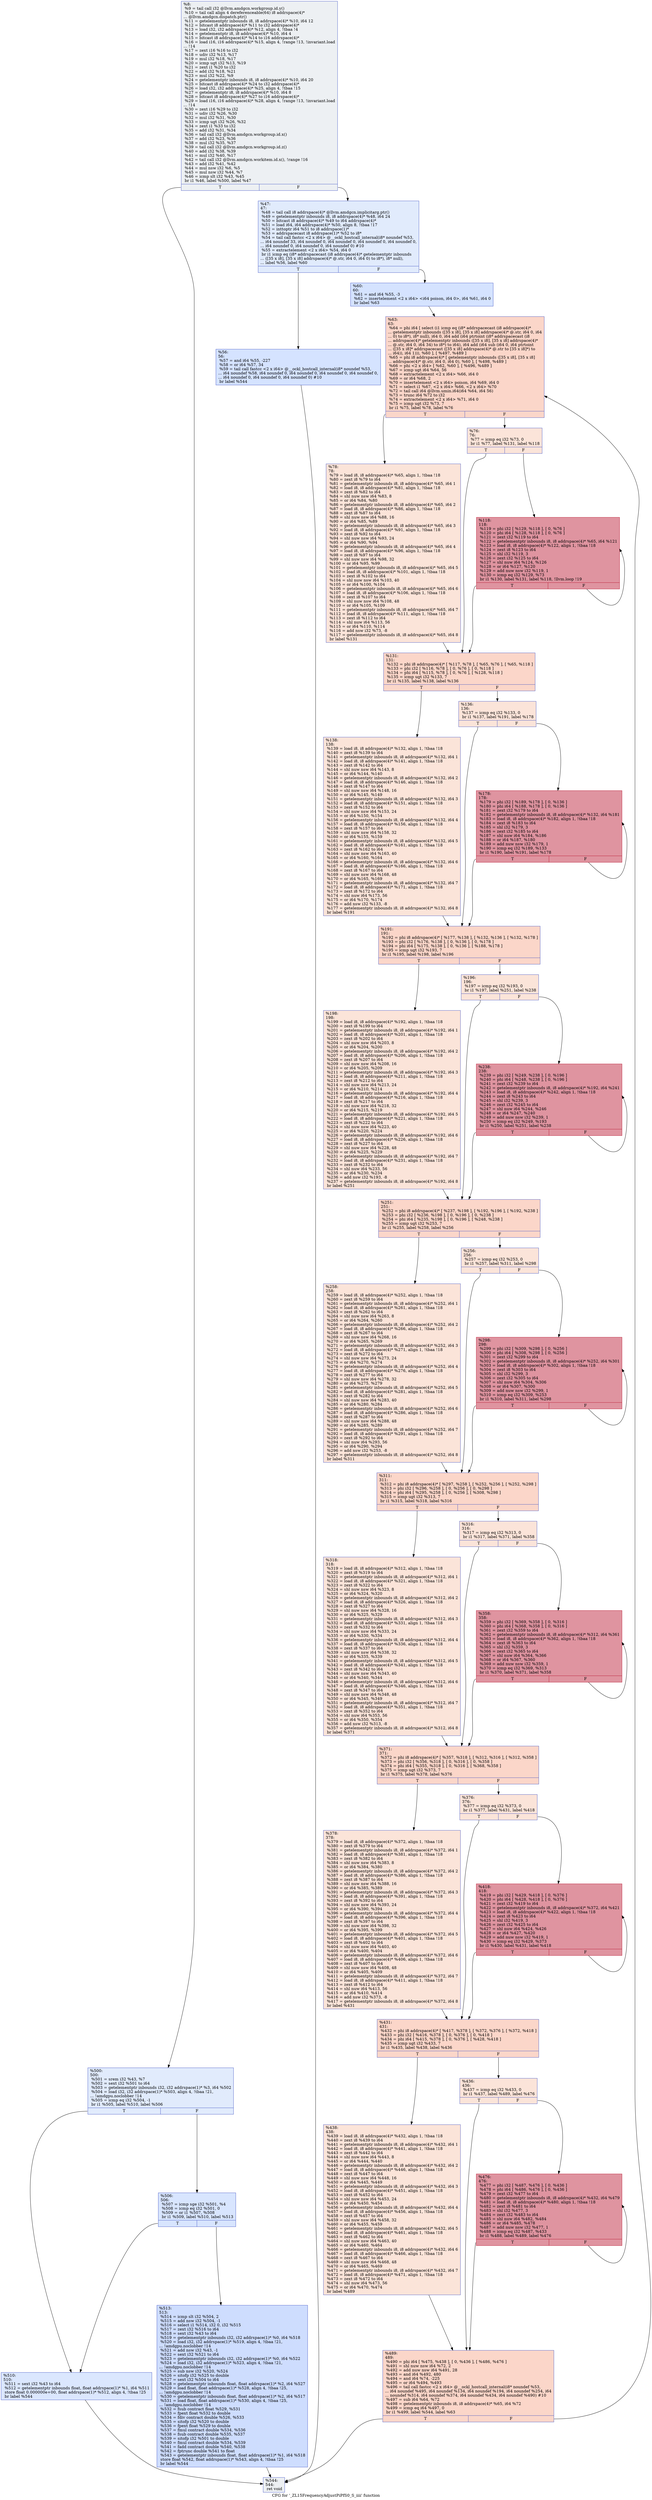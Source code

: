 digraph "CFG for '_ZL15FrequencyAdjustPiPfS0_S_iiii' function" {
	label="CFG for '_ZL15FrequencyAdjustPiPfS0_S_iiii' function";

	Node0x4eaf490 [shape=record,color="#3d50c3ff", style=filled, fillcolor="#d6dce470",label="{%8:\l  %9 = tail call i32 @llvm.amdgcn.workgroup.id.y()\l  %10 = tail call align 4 dereferenceable(64) i8 addrspace(4)*\l... @llvm.amdgcn.dispatch.ptr()\l  %11 = getelementptr inbounds i8, i8 addrspace(4)* %10, i64 12\l  %12 = bitcast i8 addrspace(4)* %11 to i32 addrspace(4)*\l  %13 = load i32, i32 addrspace(4)* %12, align 4, !tbaa !4\l  %14 = getelementptr i8, i8 addrspace(4)* %10, i64 4\l  %15 = bitcast i8 addrspace(4)* %14 to i16 addrspace(4)*\l  %16 = load i16, i16 addrspace(4)* %15, align 4, !range !13, !invariant.load\l... !14\l  %17 = zext i16 %16 to i32\l  %18 = udiv i32 %13, %17\l  %19 = mul i32 %18, %17\l  %20 = icmp ugt i32 %13, %19\l  %21 = zext i1 %20 to i32\l  %22 = add i32 %18, %21\l  %23 = mul i32 %22, %9\l  %24 = getelementptr inbounds i8, i8 addrspace(4)* %10, i64 20\l  %25 = bitcast i8 addrspace(4)* %24 to i32 addrspace(4)*\l  %26 = load i32, i32 addrspace(4)* %25, align 4, !tbaa !15\l  %27 = getelementptr i8, i8 addrspace(4)* %10, i64 8\l  %28 = bitcast i8 addrspace(4)* %27 to i16 addrspace(4)*\l  %29 = load i16, i16 addrspace(4)* %28, align 4, !range !13, !invariant.load\l... !14\l  %30 = zext i16 %29 to i32\l  %31 = udiv i32 %26, %30\l  %32 = mul i32 %31, %30\l  %33 = icmp ugt i32 %26, %32\l  %34 = zext i1 %33 to i32\l  %35 = add i32 %31, %34\l  %36 = tail call i32 @llvm.amdgcn.workgroup.id.x()\l  %37 = add i32 %23, %36\l  %38 = mul i32 %35, %37\l  %39 = tail call i32 @llvm.amdgcn.workgroup.id.z()\l  %40 = add i32 %38, %39\l  %41 = mul i32 %40, %17\l  %42 = tail call i32 @llvm.amdgcn.workitem.id.x(), !range !16\l  %43 = add i32 %41, %42\l  %44 = mul nsw i32 %6, %5\l  %45 = mul nsw i32 %44, %7\l  %46 = icmp slt i32 %43, %45\l  br i1 %46, label %500, label %47\l|{<s0>T|<s1>F}}"];
	Node0x4eaf490:s0 -> Node0x4eb3680;
	Node0x4eaf490:s1 -> Node0x4eb3710;
	Node0x4eb3710 [shape=record,color="#3d50c3ff", style=filled, fillcolor="#bbd1f870",label="{%47:\l47:                                               \l  %48 = tail call i8 addrspace(4)* @llvm.amdgcn.implicitarg.ptr()\l  %49 = getelementptr inbounds i8, i8 addrspace(4)* %48, i64 24\l  %50 = bitcast i8 addrspace(4)* %49 to i64 addrspace(4)*\l  %51 = load i64, i64 addrspace(4)* %50, align 8, !tbaa !17\l  %52 = inttoptr i64 %51 to i8 addrspace(1)*\l  %53 = addrspacecast i8 addrspace(1)* %52 to i8*\l  %54 = tail call fastcc \<2 x i64\> @__ockl_hostcall_internal(i8* noundef %53,\l... i64 noundef 33, i64 noundef 0, i64 noundef 0, i64 noundef 0, i64 noundef 0,\l... i64 noundef 0, i64 noundef 0, i64 noundef 0) #10\l  %55 = extractelement \<2 x i64\> %54, i64 0\l  br i1 icmp eq (i8* addrspacecast (i8 addrspace(4)* getelementptr inbounds\l... ([35 x i8], [35 x i8] addrspace(4)* @.str, i64 0, i64 0) to i8*), i8* null),\l... label %56, label %60\l|{<s0>T|<s1>F}}"];
	Node0x4eb3710:s0 -> Node0x4eb4640;
	Node0x4eb3710:s1 -> Node0x4eb5030;
	Node0x4eb4640 [shape=record,color="#3d50c3ff", style=filled, fillcolor="#a1c0ff70",label="{%56:\l56:                                               \l  %57 = and i64 %55, -227\l  %58 = or i64 %57, 34\l  %59 = tail call fastcc \<2 x i64\> @__ockl_hostcall_internal(i8* noundef %53,\l... i64 noundef %58, i64 noundef 0, i64 noundef 0, i64 noundef 0, i64 noundef 0,\l... i64 noundef 0, i64 noundef 0, i64 noundef 0) #10\l  br label %544\l}"];
	Node0x4eb4640 -> Node0x4eb52f0;
	Node0x4eb5030 [shape=record,color="#3d50c3ff", style=filled, fillcolor="#a1c0ff70",label="{%60:\l60:                                               \l  %61 = and i64 %55, -3\l  %62 = insertelement \<2 x i64\> \<i64 poison, i64 0\>, i64 %61, i64 0\l  br label %63\l}"];
	Node0x4eb5030 -> Node0x4eb5e00;
	Node0x4eb5e00 [shape=record,color="#3d50c3ff", style=filled, fillcolor="#f6a38570",label="{%63:\l63:                                               \l  %64 = phi i64 [ select (i1 icmp eq (i8* addrspacecast (i8 addrspace(4)*\l... getelementptr inbounds ([35 x i8], [35 x i8] addrspace(4)* @.str, i64 0, i64\l... 0) to i8*), i8* null), i64 0, i64 add (i64 ptrtoint (i8* addrspacecast (i8\l... addrspace(4)* getelementptr inbounds ([35 x i8], [35 x i8] addrspace(4)*\l... @.str, i64 0, i64 34) to i8*) to i64), i64 add (i64 sub (i64 0, i64 ptrtoint\l... ([35 x i8]* addrspacecast ([35 x i8] addrspace(4)* @.str to [35 x i8]*) to\l... i64)), i64 1))), %60 ], [ %497, %489 ]\l  %65 = phi i8 addrspace(4)* [ getelementptr inbounds ([35 x i8], [35 x i8]\l... addrspace(4)* @.str, i64 0, i64 0), %60 ], [ %498, %489 ]\l  %66 = phi \<2 x i64\> [ %62, %60 ], [ %496, %489 ]\l  %67 = icmp ugt i64 %64, 56\l  %68 = extractelement \<2 x i64\> %66, i64 0\l  %69 = or i64 %68, 2\l  %70 = insertelement \<2 x i64\> poison, i64 %69, i64 0\l  %71 = select i1 %67, \<2 x i64\> %66, \<2 x i64\> %70\l  %72 = tail call i64 @llvm.umin.i64(i64 %64, i64 56)\l  %73 = trunc i64 %72 to i32\l  %74 = extractelement \<2 x i64\> %71, i64 0\l  %75 = icmp ugt i32 %73, 7\l  br i1 %75, label %78, label %76\l|{<s0>T|<s1>F}}"];
	Node0x4eb5e00:s0 -> Node0x4eb6f40;
	Node0x4eb5e00:s1 -> Node0x4eb6fd0;
	Node0x4eb6fd0 [shape=record,color="#3d50c3ff", style=filled, fillcolor="#f5c1a970",label="{%76:\l76:                                               \l  %77 = icmp eq i32 %73, 0\l  br i1 %77, label %131, label %118\l|{<s0>T|<s1>F}}"];
	Node0x4eb6fd0:s0 -> Node0x4eb71d0;
	Node0x4eb6fd0:s1 -> Node0x4eb7220;
	Node0x4eb6f40 [shape=record,color="#3d50c3ff", style=filled, fillcolor="#f5c1a970",label="{%78:\l78:                                               \l  %79 = load i8, i8 addrspace(4)* %65, align 1, !tbaa !18\l  %80 = zext i8 %79 to i64\l  %81 = getelementptr inbounds i8, i8 addrspace(4)* %65, i64 1\l  %82 = load i8, i8 addrspace(4)* %81, align 1, !tbaa !18\l  %83 = zext i8 %82 to i64\l  %84 = shl nuw nsw i64 %83, 8\l  %85 = or i64 %84, %80\l  %86 = getelementptr inbounds i8, i8 addrspace(4)* %65, i64 2\l  %87 = load i8, i8 addrspace(4)* %86, align 1, !tbaa !18\l  %88 = zext i8 %87 to i64\l  %89 = shl nuw nsw i64 %88, 16\l  %90 = or i64 %85, %89\l  %91 = getelementptr inbounds i8, i8 addrspace(4)* %65, i64 3\l  %92 = load i8, i8 addrspace(4)* %91, align 1, !tbaa !18\l  %93 = zext i8 %92 to i64\l  %94 = shl nuw nsw i64 %93, 24\l  %95 = or i64 %90, %94\l  %96 = getelementptr inbounds i8, i8 addrspace(4)* %65, i64 4\l  %97 = load i8, i8 addrspace(4)* %96, align 1, !tbaa !18\l  %98 = zext i8 %97 to i64\l  %99 = shl nuw nsw i64 %98, 32\l  %100 = or i64 %95, %99\l  %101 = getelementptr inbounds i8, i8 addrspace(4)* %65, i64 5\l  %102 = load i8, i8 addrspace(4)* %101, align 1, !tbaa !18\l  %103 = zext i8 %102 to i64\l  %104 = shl nuw nsw i64 %103, 40\l  %105 = or i64 %100, %104\l  %106 = getelementptr inbounds i8, i8 addrspace(4)* %65, i64 6\l  %107 = load i8, i8 addrspace(4)* %106, align 1, !tbaa !18\l  %108 = zext i8 %107 to i64\l  %109 = shl nuw nsw i64 %108, 48\l  %110 = or i64 %105, %109\l  %111 = getelementptr inbounds i8, i8 addrspace(4)* %65, i64 7\l  %112 = load i8, i8 addrspace(4)* %111, align 1, !tbaa !18\l  %113 = zext i8 %112 to i64\l  %114 = shl nuw i64 %113, 56\l  %115 = or i64 %110, %114\l  %116 = add nsw i32 %73, -8\l  %117 = getelementptr inbounds i8, i8 addrspace(4)* %65, i64 8\l  br label %131\l}"];
	Node0x4eb6f40 -> Node0x4eb71d0;
	Node0x4eb7220 [shape=record,color="#b70d28ff", style=filled, fillcolor="#b70d2870",label="{%118:\l118:                                              \l  %119 = phi i32 [ %129, %118 ], [ 0, %76 ]\l  %120 = phi i64 [ %128, %118 ], [ 0, %76 ]\l  %121 = zext i32 %119 to i64\l  %122 = getelementptr inbounds i8, i8 addrspace(4)* %65, i64 %121\l  %123 = load i8, i8 addrspace(4)* %122, align 1, !tbaa !18\l  %124 = zext i8 %123 to i64\l  %125 = shl i32 %119, 3\l  %126 = zext i32 %125 to i64\l  %127 = shl nuw i64 %124, %126\l  %128 = or i64 %127, %120\l  %129 = add nuw nsw i32 %119, 1\l  %130 = icmp eq i32 %129, %73\l  br i1 %130, label %131, label %118, !llvm.loop !19\l|{<s0>T|<s1>F}}"];
	Node0x4eb7220:s0 -> Node0x4eb71d0;
	Node0x4eb7220:s1 -> Node0x4eb7220;
	Node0x4eb71d0 [shape=record,color="#3d50c3ff", style=filled, fillcolor="#f6a38570",label="{%131:\l131:                                              \l  %132 = phi i8 addrspace(4)* [ %117, %78 ], [ %65, %76 ], [ %65, %118 ]\l  %133 = phi i32 [ %116, %78 ], [ 0, %76 ], [ 0, %118 ]\l  %134 = phi i64 [ %115, %78 ], [ 0, %76 ], [ %128, %118 ]\l  %135 = icmp ugt i32 %133, 7\l  br i1 %135, label %138, label %136\l|{<s0>T|<s1>F}}"];
	Node0x4eb71d0:s0 -> Node0x4eba0e0;
	Node0x4eb71d0:s1 -> Node0x4eba130;
	Node0x4eba130 [shape=record,color="#3d50c3ff", style=filled, fillcolor="#f5c1a970",label="{%136:\l136:                                              \l  %137 = icmp eq i32 %133, 0\l  br i1 %137, label %191, label %178\l|{<s0>T|<s1>F}}"];
	Node0x4eba130:s0 -> Node0x4eba300;
	Node0x4eba130:s1 -> Node0x4eba350;
	Node0x4eba0e0 [shape=record,color="#3d50c3ff", style=filled, fillcolor="#f5c1a970",label="{%138:\l138:                                              \l  %139 = load i8, i8 addrspace(4)* %132, align 1, !tbaa !18\l  %140 = zext i8 %139 to i64\l  %141 = getelementptr inbounds i8, i8 addrspace(4)* %132, i64 1\l  %142 = load i8, i8 addrspace(4)* %141, align 1, !tbaa !18\l  %143 = zext i8 %142 to i64\l  %144 = shl nuw nsw i64 %143, 8\l  %145 = or i64 %144, %140\l  %146 = getelementptr inbounds i8, i8 addrspace(4)* %132, i64 2\l  %147 = load i8, i8 addrspace(4)* %146, align 1, !tbaa !18\l  %148 = zext i8 %147 to i64\l  %149 = shl nuw nsw i64 %148, 16\l  %150 = or i64 %145, %149\l  %151 = getelementptr inbounds i8, i8 addrspace(4)* %132, i64 3\l  %152 = load i8, i8 addrspace(4)* %151, align 1, !tbaa !18\l  %153 = zext i8 %152 to i64\l  %154 = shl nuw nsw i64 %153, 24\l  %155 = or i64 %150, %154\l  %156 = getelementptr inbounds i8, i8 addrspace(4)* %132, i64 4\l  %157 = load i8, i8 addrspace(4)* %156, align 1, !tbaa !18\l  %158 = zext i8 %157 to i64\l  %159 = shl nuw nsw i64 %158, 32\l  %160 = or i64 %155, %159\l  %161 = getelementptr inbounds i8, i8 addrspace(4)* %132, i64 5\l  %162 = load i8, i8 addrspace(4)* %161, align 1, !tbaa !18\l  %163 = zext i8 %162 to i64\l  %164 = shl nuw nsw i64 %163, 40\l  %165 = or i64 %160, %164\l  %166 = getelementptr inbounds i8, i8 addrspace(4)* %132, i64 6\l  %167 = load i8, i8 addrspace(4)* %166, align 1, !tbaa !18\l  %168 = zext i8 %167 to i64\l  %169 = shl nuw nsw i64 %168, 48\l  %170 = or i64 %165, %169\l  %171 = getelementptr inbounds i8, i8 addrspace(4)* %132, i64 7\l  %172 = load i8, i8 addrspace(4)* %171, align 1, !tbaa !18\l  %173 = zext i8 %172 to i64\l  %174 = shl nuw i64 %173, 56\l  %175 = or i64 %170, %174\l  %176 = add nsw i32 %133, -8\l  %177 = getelementptr inbounds i8, i8 addrspace(4)* %132, i64 8\l  br label %191\l}"];
	Node0x4eba0e0 -> Node0x4eba300;
	Node0x4eba350 [shape=record,color="#b70d28ff", style=filled, fillcolor="#b70d2870",label="{%178:\l178:                                              \l  %179 = phi i32 [ %189, %178 ], [ 0, %136 ]\l  %180 = phi i64 [ %188, %178 ], [ 0, %136 ]\l  %181 = zext i32 %179 to i64\l  %182 = getelementptr inbounds i8, i8 addrspace(4)* %132, i64 %181\l  %183 = load i8, i8 addrspace(4)* %182, align 1, !tbaa !18\l  %184 = zext i8 %183 to i64\l  %185 = shl i32 %179, 3\l  %186 = zext i32 %185 to i64\l  %187 = shl nuw i64 %184, %186\l  %188 = or i64 %187, %180\l  %189 = add nuw nsw i32 %179, 1\l  %190 = icmp eq i32 %189, %133\l  br i1 %190, label %191, label %178\l|{<s0>T|<s1>F}}"];
	Node0x4eba350:s0 -> Node0x4eba300;
	Node0x4eba350:s1 -> Node0x4eba350;
	Node0x4eba300 [shape=record,color="#3d50c3ff", style=filled, fillcolor="#f6a38570",label="{%191:\l191:                                              \l  %192 = phi i8 addrspace(4)* [ %177, %138 ], [ %132, %136 ], [ %132, %178 ]\l  %193 = phi i32 [ %176, %138 ], [ 0, %136 ], [ 0, %178 ]\l  %194 = phi i64 [ %175, %138 ], [ 0, %136 ], [ %188, %178 ]\l  %195 = icmp ugt i32 %193, 7\l  br i1 %195, label %198, label %196\l|{<s0>T|<s1>F}}"];
	Node0x4eba300:s0 -> Node0x4ebc410;
	Node0x4eba300:s1 -> Node0x4ebc460;
	Node0x4ebc460 [shape=record,color="#3d50c3ff", style=filled, fillcolor="#f5c1a970",label="{%196:\l196:                                              \l  %197 = icmp eq i32 %193, 0\l  br i1 %197, label %251, label %238\l|{<s0>T|<s1>F}}"];
	Node0x4ebc460:s0 -> Node0x4ebc5f0;
	Node0x4ebc460:s1 -> Node0x4ebc640;
	Node0x4ebc410 [shape=record,color="#3d50c3ff", style=filled, fillcolor="#f5c1a970",label="{%198:\l198:                                              \l  %199 = load i8, i8 addrspace(4)* %192, align 1, !tbaa !18\l  %200 = zext i8 %199 to i64\l  %201 = getelementptr inbounds i8, i8 addrspace(4)* %192, i64 1\l  %202 = load i8, i8 addrspace(4)* %201, align 1, !tbaa !18\l  %203 = zext i8 %202 to i64\l  %204 = shl nuw nsw i64 %203, 8\l  %205 = or i64 %204, %200\l  %206 = getelementptr inbounds i8, i8 addrspace(4)* %192, i64 2\l  %207 = load i8, i8 addrspace(4)* %206, align 1, !tbaa !18\l  %208 = zext i8 %207 to i64\l  %209 = shl nuw nsw i64 %208, 16\l  %210 = or i64 %205, %209\l  %211 = getelementptr inbounds i8, i8 addrspace(4)* %192, i64 3\l  %212 = load i8, i8 addrspace(4)* %211, align 1, !tbaa !18\l  %213 = zext i8 %212 to i64\l  %214 = shl nuw nsw i64 %213, 24\l  %215 = or i64 %210, %214\l  %216 = getelementptr inbounds i8, i8 addrspace(4)* %192, i64 4\l  %217 = load i8, i8 addrspace(4)* %216, align 1, !tbaa !18\l  %218 = zext i8 %217 to i64\l  %219 = shl nuw nsw i64 %218, 32\l  %220 = or i64 %215, %219\l  %221 = getelementptr inbounds i8, i8 addrspace(4)* %192, i64 5\l  %222 = load i8, i8 addrspace(4)* %221, align 1, !tbaa !18\l  %223 = zext i8 %222 to i64\l  %224 = shl nuw nsw i64 %223, 40\l  %225 = or i64 %220, %224\l  %226 = getelementptr inbounds i8, i8 addrspace(4)* %192, i64 6\l  %227 = load i8, i8 addrspace(4)* %226, align 1, !tbaa !18\l  %228 = zext i8 %227 to i64\l  %229 = shl nuw nsw i64 %228, 48\l  %230 = or i64 %225, %229\l  %231 = getelementptr inbounds i8, i8 addrspace(4)* %192, i64 7\l  %232 = load i8, i8 addrspace(4)* %231, align 1, !tbaa !18\l  %233 = zext i8 %232 to i64\l  %234 = shl nuw i64 %233, 56\l  %235 = or i64 %230, %234\l  %236 = add nsw i32 %193, -8\l  %237 = getelementptr inbounds i8, i8 addrspace(4)* %192, i64 8\l  br label %251\l}"];
	Node0x4ebc410 -> Node0x4ebc5f0;
	Node0x4ebc640 [shape=record,color="#b70d28ff", style=filled, fillcolor="#b70d2870",label="{%238:\l238:                                              \l  %239 = phi i32 [ %249, %238 ], [ 0, %196 ]\l  %240 = phi i64 [ %248, %238 ], [ 0, %196 ]\l  %241 = zext i32 %239 to i64\l  %242 = getelementptr inbounds i8, i8 addrspace(4)* %192, i64 %241\l  %243 = load i8, i8 addrspace(4)* %242, align 1, !tbaa !18\l  %244 = zext i8 %243 to i64\l  %245 = shl i32 %239, 3\l  %246 = zext i32 %245 to i64\l  %247 = shl nuw i64 %244, %246\l  %248 = or i64 %247, %240\l  %249 = add nuw nsw i32 %239, 1\l  %250 = icmp eq i32 %249, %193\l  br i1 %250, label %251, label %238\l|{<s0>T|<s1>F}}"];
	Node0x4ebc640:s0 -> Node0x4ebc5f0;
	Node0x4ebc640:s1 -> Node0x4ebc640;
	Node0x4ebc5f0 [shape=record,color="#3d50c3ff", style=filled, fillcolor="#f6a38570",label="{%251:\l251:                                              \l  %252 = phi i8 addrspace(4)* [ %237, %198 ], [ %192, %196 ], [ %192, %238 ]\l  %253 = phi i32 [ %236, %198 ], [ 0, %196 ], [ 0, %238 ]\l  %254 = phi i64 [ %235, %198 ], [ 0, %196 ], [ %248, %238 ]\l  %255 = icmp ugt i32 %253, 7\l  br i1 %255, label %258, label %256\l|{<s0>T|<s1>F}}"];
	Node0x4ebc5f0:s0 -> Node0x4ebe660;
	Node0x4ebc5f0:s1 -> Node0x4ebe6b0;
	Node0x4ebe6b0 [shape=record,color="#3d50c3ff", style=filled, fillcolor="#f5c1a970",label="{%256:\l256:                                              \l  %257 = icmp eq i32 %253, 0\l  br i1 %257, label %311, label %298\l|{<s0>T|<s1>F}}"];
	Node0x4ebe6b0:s0 -> Node0x4eb97d0;
	Node0x4ebe6b0:s1 -> Node0x4eb9820;
	Node0x4ebe660 [shape=record,color="#3d50c3ff", style=filled, fillcolor="#f5c1a970",label="{%258:\l258:                                              \l  %259 = load i8, i8 addrspace(4)* %252, align 1, !tbaa !18\l  %260 = zext i8 %259 to i64\l  %261 = getelementptr inbounds i8, i8 addrspace(4)* %252, i64 1\l  %262 = load i8, i8 addrspace(4)* %261, align 1, !tbaa !18\l  %263 = zext i8 %262 to i64\l  %264 = shl nuw nsw i64 %263, 8\l  %265 = or i64 %264, %260\l  %266 = getelementptr inbounds i8, i8 addrspace(4)* %252, i64 2\l  %267 = load i8, i8 addrspace(4)* %266, align 1, !tbaa !18\l  %268 = zext i8 %267 to i64\l  %269 = shl nuw nsw i64 %268, 16\l  %270 = or i64 %265, %269\l  %271 = getelementptr inbounds i8, i8 addrspace(4)* %252, i64 3\l  %272 = load i8, i8 addrspace(4)* %271, align 1, !tbaa !18\l  %273 = zext i8 %272 to i64\l  %274 = shl nuw nsw i64 %273, 24\l  %275 = or i64 %270, %274\l  %276 = getelementptr inbounds i8, i8 addrspace(4)* %252, i64 4\l  %277 = load i8, i8 addrspace(4)* %276, align 1, !tbaa !18\l  %278 = zext i8 %277 to i64\l  %279 = shl nuw nsw i64 %278, 32\l  %280 = or i64 %275, %279\l  %281 = getelementptr inbounds i8, i8 addrspace(4)* %252, i64 5\l  %282 = load i8, i8 addrspace(4)* %281, align 1, !tbaa !18\l  %283 = zext i8 %282 to i64\l  %284 = shl nuw nsw i64 %283, 40\l  %285 = or i64 %280, %284\l  %286 = getelementptr inbounds i8, i8 addrspace(4)* %252, i64 6\l  %287 = load i8, i8 addrspace(4)* %286, align 1, !tbaa !18\l  %288 = zext i8 %287 to i64\l  %289 = shl nuw nsw i64 %288, 48\l  %290 = or i64 %285, %289\l  %291 = getelementptr inbounds i8, i8 addrspace(4)* %252, i64 7\l  %292 = load i8, i8 addrspace(4)* %291, align 1, !tbaa !18\l  %293 = zext i8 %292 to i64\l  %294 = shl nuw i64 %293, 56\l  %295 = or i64 %290, %294\l  %296 = add nsw i32 %253, -8\l  %297 = getelementptr inbounds i8, i8 addrspace(4)* %252, i64 8\l  br label %311\l}"];
	Node0x4ebe660 -> Node0x4eb97d0;
	Node0x4eb9820 [shape=record,color="#b70d28ff", style=filled, fillcolor="#b70d2870",label="{%298:\l298:                                              \l  %299 = phi i32 [ %309, %298 ], [ 0, %256 ]\l  %300 = phi i64 [ %308, %298 ], [ 0, %256 ]\l  %301 = zext i32 %299 to i64\l  %302 = getelementptr inbounds i8, i8 addrspace(4)* %252, i64 %301\l  %303 = load i8, i8 addrspace(4)* %302, align 1, !tbaa !18\l  %304 = zext i8 %303 to i64\l  %305 = shl i32 %299, 3\l  %306 = zext i32 %305 to i64\l  %307 = shl nuw i64 %304, %306\l  %308 = or i64 %307, %300\l  %309 = add nuw nsw i32 %299, 1\l  %310 = icmp eq i32 %309, %253\l  br i1 %310, label %311, label %298\l|{<s0>T|<s1>F}}"];
	Node0x4eb9820:s0 -> Node0x4eb97d0;
	Node0x4eb9820:s1 -> Node0x4eb9820;
	Node0x4eb97d0 [shape=record,color="#3d50c3ff", style=filled, fillcolor="#f6a38570",label="{%311:\l311:                                              \l  %312 = phi i8 addrspace(4)* [ %297, %258 ], [ %252, %256 ], [ %252, %298 ]\l  %313 = phi i32 [ %296, %258 ], [ 0, %256 ], [ 0, %298 ]\l  %314 = phi i64 [ %295, %258 ], [ 0, %256 ], [ %308, %298 ]\l  %315 = icmp ugt i32 %313, 7\l  br i1 %315, label %318, label %316\l|{<s0>T|<s1>F}}"];
	Node0x4eb97d0:s0 -> Node0x4ec10c0;
	Node0x4eb97d0:s1 -> Node0x4ec1110;
	Node0x4ec1110 [shape=record,color="#3d50c3ff", style=filled, fillcolor="#f5c1a970",label="{%316:\l316:                                              \l  %317 = icmp eq i32 %313, 0\l  br i1 %317, label %371, label %358\l|{<s0>T|<s1>F}}"];
	Node0x4ec1110:s0 -> Node0x4ec12a0;
	Node0x4ec1110:s1 -> Node0x4ec12f0;
	Node0x4ec10c0 [shape=record,color="#3d50c3ff", style=filled, fillcolor="#f5c1a970",label="{%318:\l318:                                              \l  %319 = load i8, i8 addrspace(4)* %312, align 1, !tbaa !18\l  %320 = zext i8 %319 to i64\l  %321 = getelementptr inbounds i8, i8 addrspace(4)* %312, i64 1\l  %322 = load i8, i8 addrspace(4)* %321, align 1, !tbaa !18\l  %323 = zext i8 %322 to i64\l  %324 = shl nuw nsw i64 %323, 8\l  %325 = or i64 %324, %320\l  %326 = getelementptr inbounds i8, i8 addrspace(4)* %312, i64 2\l  %327 = load i8, i8 addrspace(4)* %326, align 1, !tbaa !18\l  %328 = zext i8 %327 to i64\l  %329 = shl nuw nsw i64 %328, 16\l  %330 = or i64 %325, %329\l  %331 = getelementptr inbounds i8, i8 addrspace(4)* %312, i64 3\l  %332 = load i8, i8 addrspace(4)* %331, align 1, !tbaa !18\l  %333 = zext i8 %332 to i64\l  %334 = shl nuw nsw i64 %333, 24\l  %335 = or i64 %330, %334\l  %336 = getelementptr inbounds i8, i8 addrspace(4)* %312, i64 4\l  %337 = load i8, i8 addrspace(4)* %336, align 1, !tbaa !18\l  %338 = zext i8 %337 to i64\l  %339 = shl nuw nsw i64 %338, 32\l  %340 = or i64 %335, %339\l  %341 = getelementptr inbounds i8, i8 addrspace(4)* %312, i64 5\l  %342 = load i8, i8 addrspace(4)* %341, align 1, !tbaa !18\l  %343 = zext i8 %342 to i64\l  %344 = shl nuw nsw i64 %343, 40\l  %345 = or i64 %340, %344\l  %346 = getelementptr inbounds i8, i8 addrspace(4)* %312, i64 6\l  %347 = load i8, i8 addrspace(4)* %346, align 1, !tbaa !18\l  %348 = zext i8 %347 to i64\l  %349 = shl nuw nsw i64 %348, 48\l  %350 = or i64 %345, %349\l  %351 = getelementptr inbounds i8, i8 addrspace(4)* %312, i64 7\l  %352 = load i8, i8 addrspace(4)* %351, align 1, !tbaa !18\l  %353 = zext i8 %352 to i64\l  %354 = shl nuw i64 %353, 56\l  %355 = or i64 %350, %354\l  %356 = add nsw i32 %313, -8\l  %357 = getelementptr inbounds i8, i8 addrspace(4)* %312, i64 8\l  br label %371\l}"];
	Node0x4ec10c0 -> Node0x4ec12a0;
	Node0x4ec12f0 [shape=record,color="#b70d28ff", style=filled, fillcolor="#b70d2870",label="{%358:\l358:                                              \l  %359 = phi i32 [ %369, %358 ], [ 0, %316 ]\l  %360 = phi i64 [ %368, %358 ], [ 0, %316 ]\l  %361 = zext i32 %359 to i64\l  %362 = getelementptr inbounds i8, i8 addrspace(4)* %312, i64 %361\l  %363 = load i8, i8 addrspace(4)* %362, align 1, !tbaa !18\l  %364 = zext i8 %363 to i64\l  %365 = shl i32 %359, 3\l  %366 = zext i32 %365 to i64\l  %367 = shl nuw i64 %364, %366\l  %368 = or i64 %367, %360\l  %369 = add nuw nsw i32 %359, 1\l  %370 = icmp eq i32 %369, %313\l  br i1 %370, label %371, label %358\l|{<s0>T|<s1>F}}"];
	Node0x4ec12f0:s0 -> Node0x4ec12a0;
	Node0x4ec12f0:s1 -> Node0x4ec12f0;
	Node0x4ec12a0 [shape=record,color="#3d50c3ff", style=filled, fillcolor="#f6a38570",label="{%371:\l371:                                              \l  %372 = phi i8 addrspace(4)* [ %357, %318 ], [ %312, %316 ], [ %312, %358 ]\l  %373 = phi i32 [ %356, %318 ], [ 0, %316 ], [ 0, %358 ]\l  %374 = phi i64 [ %355, %318 ], [ 0, %316 ], [ %368, %358 ]\l  %375 = icmp ugt i32 %373, 7\l  br i1 %375, label %378, label %376\l|{<s0>T|<s1>F}}"];
	Node0x4ec12a0:s0 -> Node0x4ec3d40;
	Node0x4ec12a0:s1 -> Node0x4ec3d90;
	Node0x4ec3d90 [shape=record,color="#3d50c3ff", style=filled, fillcolor="#f5c1a970",label="{%376:\l376:                                              \l  %377 = icmp eq i32 %373, 0\l  br i1 %377, label %431, label %418\l|{<s0>T|<s1>F}}"];
	Node0x4ec3d90:s0 -> Node0x4ec3f20;
	Node0x4ec3d90:s1 -> Node0x4ec3f70;
	Node0x4ec3d40 [shape=record,color="#3d50c3ff", style=filled, fillcolor="#f5c1a970",label="{%378:\l378:                                              \l  %379 = load i8, i8 addrspace(4)* %372, align 1, !tbaa !18\l  %380 = zext i8 %379 to i64\l  %381 = getelementptr inbounds i8, i8 addrspace(4)* %372, i64 1\l  %382 = load i8, i8 addrspace(4)* %381, align 1, !tbaa !18\l  %383 = zext i8 %382 to i64\l  %384 = shl nuw nsw i64 %383, 8\l  %385 = or i64 %384, %380\l  %386 = getelementptr inbounds i8, i8 addrspace(4)* %372, i64 2\l  %387 = load i8, i8 addrspace(4)* %386, align 1, !tbaa !18\l  %388 = zext i8 %387 to i64\l  %389 = shl nuw nsw i64 %388, 16\l  %390 = or i64 %385, %389\l  %391 = getelementptr inbounds i8, i8 addrspace(4)* %372, i64 3\l  %392 = load i8, i8 addrspace(4)* %391, align 1, !tbaa !18\l  %393 = zext i8 %392 to i64\l  %394 = shl nuw nsw i64 %393, 24\l  %395 = or i64 %390, %394\l  %396 = getelementptr inbounds i8, i8 addrspace(4)* %372, i64 4\l  %397 = load i8, i8 addrspace(4)* %396, align 1, !tbaa !18\l  %398 = zext i8 %397 to i64\l  %399 = shl nuw nsw i64 %398, 32\l  %400 = or i64 %395, %399\l  %401 = getelementptr inbounds i8, i8 addrspace(4)* %372, i64 5\l  %402 = load i8, i8 addrspace(4)* %401, align 1, !tbaa !18\l  %403 = zext i8 %402 to i64\l  %404 = shl nuw nsw i64 %403, 40\l  %405 = or i64 %400, %404\l  %406 = getelementptr inbounds i8, i8 addrspace(4)* %372, i64 6\l  %407 = load i8, i8 addrspace(4)* %406, align 1, !tbaa !18\l  %408 = zext i8 %407 to i64\l  %409 = shl nuw nsw i64 %408, 48\l  %410 = or i64 %405, %409\l  %411 = getelementptr inbounds i8, i8 addrspace(4)* %372, i64 7\l  %412 = load i8, i8 addrspace(4)* %411, align 1, !tbaa !18\l  %413 = zext i8 %412 to i64\l  %414 = shl nuw i64 %413, 56\l  %415 = or i64 %410, %414\l  %416 = add nsw i32 %373, -8\l  %417 = getelementptr inbounds i8, i8 addrspace(4)* %372, i64 8\l  br label %431\l}"];
	Node0x4ec3d40 -> Node0x4ec3f20;
	Node0x4ec3f70 [shape=record,color="#b70d28ff", style=filled, fillcolor="#b70d2870",label="{%418:\l418:                                              \l  %419 = phi i32 [ %429, %418 ], [ 0, %376 ]\l  %420 = phi i64 [ %428, %418 ], [ 0, %376 ]\l  %421 = zext i32 %419 to i64\l  %422 = getelementptr inbounds i8, i8 addrspace(4)* %372, i64 %421\l  %423 = load i8, i8 addrspace(4)* %422, align 1, !tbaa !18\l  %424 = zext i8 %423 to i64\l  %425 = shl i32 %419, 3\l  %426 = zext i32 %425 to i64\l  %427 = shl nuw i64 %424, %426\l  %428 = or i64 %427, %420\l  %429 = add nuw nsw i32 %419, 1\l  %430 = icmp eq i32 %429, %373\l  br i1 %430, label %431, label %418\l|{<s0>T|<s1>F}}"];
	Node0x4ec3f70:s0 -> Node0x4ec3f20;
	Node0x4ec3f70:s1 -> Node0x4ec3f70;
	Node0x4ec3f20 [shape=record,color="#3d50c3ff", style=filled, fillcolor="#f6a38570",label="{%431:\l431:                                              \l  %432 = phi i8 addrspace(4)* [ %417, %378 ], [ %372, %376 ], [ %372, %418 ]\l  %433 = phi i32 [ %416, %378 ], [ 0, %376 ], [ 0, %418 ]\l  %434 = phi i64 [ %415, %378 ], [ 0, %376 ], [ %428, %418 ]\l  %435 = icmp ugt i32 %433, 7\l  br i1 %435, label %438, label %436\l|{<s0>T|<s1>F}}"];
	Node0x4ec3f20:s0 -> Node0x4ec65a0;
	Node0x4ec3f20:s1 -> Node0x4ec65f0;
	Node0x4ec65f0 [shape=record,color="#3d50c3ff", style=filled, fillcolor="#f5c1a970",label="{%436:\l436:                                              \l  %437 = icmp eq i32 %433, 0\l  br i1 %437, label %489, label %476\l|{<s0>T|<s1>F}}"];
	Node0x4ec65f0:s0 -> Node0x4eb6240;
	Node0x4ec65f0:s1 -> Node0x4ec6780;
	Node0x4ec65a0 [shape=record,color="#3d50c3ff", style=filled, fillcolor="#f5c1a970",label="{%438:\l438:                                              \l  %439 = load i8, i8 addrspace(4)* %432, align 1, !tbaa !18\l  %440 = zext i8 %439 to i64\l  %441 = getelementptr inbounds i8, i8 addrspace(4)* %432, i64 1\l  %442 = load i8, i8 addrspace(4)* %441, align 1, !tbaa !18\l  %443 = zext i8 %442 to i64\l  %444 = shl nuw nsw i64 %443, 8\l  %445 = or i64 %444, %440\l  %446 = getelementptr inbounds i8, i8 addrspace(4)* %432, i64 2\l  %447 = load i8, i8 addrspace(4)* %446, align 1, !tbaa !18\l  %448 = zext i8 %447 to i64\l  %449 = shl nuw nsw i64 %448, 16\l  %450 = or i64 %445, %449\l  %451 = getelementptr inbounds i8, i8 addrspace(4)* %432, i64 3\l  %452 = load i8, i8 addrspace(4)* %451, align 1, !tbaa !18\l  %453 = zext i8 %452 to i64\l  %454 = shl nuw nsw i64 %453, 24\l  %455 = or i64 %450, %454\l  %456 = getelementptr inbounds i8, i8 addrspace(4)* %432, i64 4\l  %457 = load i8, i8 addrspace(4)* %456, align 1, !tbaa !18\l  %458 = zext i8 %457 to i64\l  %459 = shl nuw nsw i64 %458, 32\l  %460 = or i64 %455, %459\l  %461 = getelementptr inbounds i8, i8 addrspace(4)* %432, i64 5\l  %462 = load i8, i8 addrspace(4)* %461, align 1, !tbaa !18\l  %463 = zext i8 %462 to i64\l  %464 = shl nuw nsw i64 %463, 40\l  %465 = or i64 %460, %464\l  %466 = getelementptr inbounds i8, i8 addrspace(4)* %432, i64 6\l  %467 = load i8, i8 addrspace(4)* %466, align 1, !tbaa !18\l  %468 = zext i8 %467 to i64\l  %469 = shl nuw nsw i64 %468, 48\l  %470 = or i64 %465, %469\l  %471 = getelementptr inbounds i8, i8 addrspace(4)* %432, i64 7\l  %472 = load i8, i8 addrspace(4)* %471, align 1, !tbaa !18\l  %473 = zext i8 %472 to i64\l  %474 = shl nuw i64 %473, 56\l  %475 = or i64 %470, %474\l  br label %489\l}"];
	Node0x4ec65a0 -> Node0x4eb6240;
	Node0x4ec6780 [shape=record,color="#b70d28ff", style=filled, fillcolor="#b70d2870",label="{%476:\l476:                                              \l  %477 = phi i32 [ %487, %476 ], [ 0, %436 ]\l  %478 = phi i64 [ %486, %476 ], [ 0, %436 ]\l  %479 = zext i32 %477 to i64\l  %480 = getelementptr inbounds i8, i8 addrspace(4)* %432, i64 %479\l  %481 = load i8, i8 addrspace(4)* %480, align 1, !tbaa !18\l  %482 = zext i8 %481 to i64\l  %483 = shl i32 %477, 3\l  %484 = zext i32 %483 to i64\l  %485 = shl nuw i64 %482, %484\l  %486 = or i64 %485, %478\l  %487 = add nuw nsw i32 %477, 1\l  %488 = icmp eq i32 %487, %433\l  br i1 %488, label %489, label %476\l|{<s0>T|<s1>F}}"];
	Node0x4ec6780:s0 -> Node0x4eb6240;
	Node0x4ec6780:s1 -> Node0x4ec6780;
	Node0x4eb6240 [shape=record,color="#3d50c3ff", style=filled, fillcolor="#f6a38570",label="{%489:\l489:                                              \l  %490 = phi i64 [ %475, %438 ], [ 0, %436 ], [ %486, %476 ]\l  %491 = shl nuw nsw i64 %72, 2\l  %492 = add nuw nsw i64 %491, 28\l  %493 = and i64 %492, 480\l  %494 = and i64 %74, -225\l  %495 = or i64 %494, %493\l  %496 = tail call fastcc \<2 x i64\> @__ockl_hostcall_internal(i8* noundef %53,\l... i64 noundef %495, i64 noundef %134, i64 noundef %194, i64 noundef %254, i64\l... noundef %314, i64 noundef %374, i64 noundef %434, i64 noundef %490) #10\l  %497 = sub i64 %64, %72\l  %498 = getelementptr inbounds i8, i8 addrspace(4)* %65, i64 %72\l  %499 = icmp eq i64 %497, 0\l  br i1 %499, label %544, label %63\l|{<s0>T|<s1>F}}"];
	Node0x4eb6240:s0 -> Node0x4eb52f0;
	Node0x4eb6240:s1 -> Node0x4eb5e00;
	Node0x4eb3680 [shape=record,color="#3d50c3ff", style=filled, fillcolor="#bbd1f870",label="{%500:\l500:                                              \l  %501 = srem i32 %43, %7\l  %502 = sext i32 %501 to i64\l  %503 = getelementptr inbounds i32, i32 addrspace(1)* %3, i64 %502\l  %504 = load i32, i32 addrspace(1)* %503, align 4, !tbaa !21,\l... !amdgpu.noclobber !14\l  %505 = icmp eq i32 %504, -1\l  br i1 %505, label %510, label %506\l|{<s0>T|<s1>F}}"];
	Node0x4eb3680:s0 -> Node0x4ec91c0;
	Node0x4eb3680:s1 -> Node0x4ec9250;
	Node0x4ec9250 [shape=record,color="#3d50c3ff", style=filled, fillcolor="#a7c5fe70",label="{%506:\l506:                                              \l  %507 = icmp sge i32 %501, %4\l  %508 = icmp eq i32 %501, 0\l  %509 = or i1 %507, %508\l  br i1 %509, label %510, label %513\l|{<s0>T|<s1>F}}"];
	Node0x4ec9250:s0 -> Node0x4ec91c0;
	Node0x4ec9250:s1 -> Node0x4ec9540;
	Node0x4ec91c0 [shape=record,color="#3d50c3ff", style=filled, fillcolor="#aec9fc70",label="{%510:\l510:                                              \l  %511 = sext i32 %43 to i64\l  %512 = getelementptr inbounds float, float addrspace(1)* %1, i64 %511\l  store float 0.000000e+00, float addrspace(1)* %512, align 4, !tbaa !25\l  br label %544\l}"];
	Node0x4ec91c0 -> Node0x4eb52f0;
	Node0x4ec9540 [shape=record,color="#3d50c3ff", style=filled, fillcolor="#8fb1fe70",label="{%513:\l513:                                              \l  %514 = icmp slt i32 %504, 2\l  %515 = add nsw i32 %504, -1\l  %516 = select i1 %514, i32 0, i32 %515\l  %517 = zext i32 %516 to i64\l  %518 = sext i32 %43 to i64\l  %519 = getelementptr inbounds i32, i32 addrspace(1)* %0, i64 %518\l  %520 = load i32, i32 addrspace(1)* %519, align 4, !tbaa !21,\l... !amdgpu.noclobber !14\l  %521 = add nsw i32 %43, -1\l  %522 = sext i32 %521 to i64\l  %523 = getelementptr inbounds i32, i32 addrspace(1)* %0, i64 %522\l  %524 = load i32, i32 addrspace(1)* %523, align 4, !tbaa !21,\l... !amdgpu.noclobber !14\l  %525 = sub nsw i32 %520, %524\l  %526 = sitofp i32 %525 to double\l  %527 = sext i32 %504 to i64\l  %528 = getelementptr inbounds float, float addrspace(1)* %2, i64 %527\l  %529 = load float, float addrspace(1)* %528, align 4, !tbaa !25,\l... !amdgpu.noclobber !14\l  %530 = getelementptr inbounds float, float addrspace(1)* %2, i64 %517\l  %531 = load float, float addrspace(1)* %530, align 4, !tbaa !25,\l... !amdgpu.noclobber !14\l  %532 = fsub contract float %529, %531\l  %533 = fpext float %532 to double\l  %534 = fdiv contract double %526, %533\l  %535 = sitofp i32 %520 to double\l  %536 = fpext float %529 to double\l  %537 = fmul contract double %534, %536\l  %538 = fsub contract double %535, %537\l  %539 = sitofp i32 %501 to double\l  %540 = fmul contract double %534, %539\l  %541 = fadd contract double %540, %538\l  %542 = fptrunc double %541 to float\l  %543 = getelementptr inbounds float, float addrspace(1)* %1, i64 %518\l  store float %542, float addrspace(1)* %543, align 4, !tbaa !25\l  br label %544\l}"];
	Node0x4ec9540 -> Node0x4eb52f0;
	Node0x4eb52f0 [shape=record,color="#3d50c3ff", style=filled, fillcolor="#d6dce470",label="{%544:\l544:                                              \l  ret void\l}"];
}
